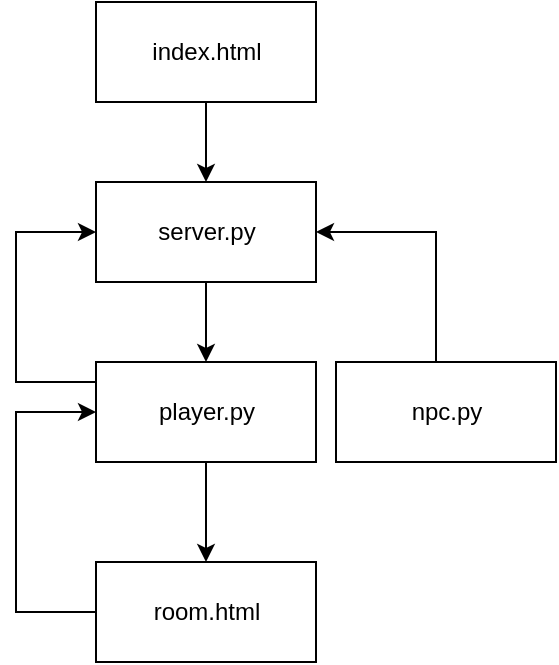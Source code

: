 <mxfile version="12.0.2" type="github" pages="1"><diagram id="3f2QFe0enaWx19A-vMyk" name="Page-1"><mxGraphModel dx="1662" dy="882" grid="1" gridSize="10" guides="1" tooltips="1" connect="1" arrows="1" fold="1" page="1" pageScale="1" pageWidth="827" pageHeight="1169" math="0" shadow="0"><root><mxCell id="0"/><mxCell id="1" parent="0"/><mxCell id="NVehtLsWjChN-dUY-8ll-7" style="edgeStyle=orthogonalEdgeStyle;rounded=0;orthogonalLoop=1;jettySize=auto;html=1;entryX=0.5;entryY=0;entryDx=0;entryDy=0;" edge="1" parent="1" source="NVehtLsWjChN-dUY-8ll-2" target="NVehtLsWjChN-dUY-8ll-4"><mxGeometry relative="1" as="geometry"/></mxCell><mxCell id="NVehtLsWjChN-dUY-8ll-2" value="index.html" style="html=1;" vertex="1" parent="1"><mxGeometry x="330" y="25" width="110" height="50" as="geometry"/></mxCell><mxCell id="NVehtLsWjChN-dUY-8ll-15" style="edgeStyle=orthogonalEdgeStyle;rounded=0;orthogonalLoop=1;jettySize=auto;html=1;entryX=0;entryY=0.5;entryDx=0;entryDy=0;" edge="1" parent="1" source="NVehtLsWjChN-dUY-8ll-3" target="NVehtLsWjChN-dUY-8ll-5"><mxGeometry relative="1" as="geometry"><mxPoint x="320" y="235" as="targetPoint"/><Array as="points"><mxPoint x="290" y="330"/><mxPoint x="290" y="230"/></Array></mxGeometry></mxCell><mxCell id="NVehtLsWjChN-dUY-8ll-3" value="room.html&lt;br&gt;" style="html=1;" vertex="1" parent="1"><mxGeometry x="330" y="305" width="110" height="50" as="geometry"/></mxCell><mxCell id="NVehtLsWjChN-dUY-8ll-20" value="" style="edgeStyle=orthogonalEdgeStyle;rounded=0;orthogonalLoop=1;jettySize=auto;html=1;" edge="1" parent="1" source="NVehtLsWjChN-dUY-8ll-4" target="NVehtLsWjChN-dUY-8ll-5"><mxGeometry relative="1" as="geometry"/></mxCell><mxCell id="NVehtLsWjChN-dUY-8ll-4" value="server.py" style="html=1;" vertex="1" parent="1"><mxGeometry x="330" y="115" width="110" height="50" as="geometry"/></mxCell><mxCell id="NVehtLsWjChN-dUY-8ll-14" style="edgeStyle=orthogonalEdgeStyle;rounded=0;orthogonalLoop=1;jettySize=auto;html=1;entryX=0;entryY=0.5;entryDx=0;entryDy=0;" edge="1" parent="1" source="NVehtLsWjChN-dUY-8ll-5" target="NVehtLsWjChN-dUY-8ll-4"><mxGeometry relative="1" as="geometry"><mxPoint x="280" y="135" as="targetPoint"/><Array as="points"><mxPoint x="290" y="215"/><mxPoint x="290" y="140"/></Array></mxGeometry></mxCell><mxCell id="NVehtLsWjChN-dUY-8ll-21" value="" style="edgeStyle=orthogonalEdgeStyle;rounded=0;orthogonalLoop=1;jettySize=auto;html=1;" edge="1" parent="1" source="NVehtLsWjChN-dUY-8ll-5" target="NVehtLsWjChN-dUY-8ll-3"><mxGeometry relative="1" as="geometry"/></mxCell><mxCell id="NVehtLsWjChN-dUY-8ll-5" value="player.py" style="html=1;" vertex="1" parent="1"><mxGeometry x="330" y="205" width="110" height="50" as="geometry"/></mxCell><mxCell id="NVehtLsWjChN-dUY-8ll-16" style="edgeStyle=orthogonalEdgeStyle;rounded=0;orthogonalLoop=1;jettySize=auto;html=1;entryX=1;entryY=0.5;entryDx=0;entryDy=0;" edge="1" parent="1" source="NVehtLsWjChN-dUY-8ll-6" target="NVehtLsWjChN-dUY-8ll-4"><mxGeometry relative="1" as="geometry"><Array as="points"><mxPoint x="500" y="140"/></Array></mxGeometry></mxCell><mxCell id="NVehtLsWjChN-dUY-8ll-6" value="npc.py" style="html=1;" vertex="1" parent="1"><mxGeometry x="450" y="205" width="110" height="50" as="geometry"/></mxCell></root></mxGraphModel></diagram></mxfile>